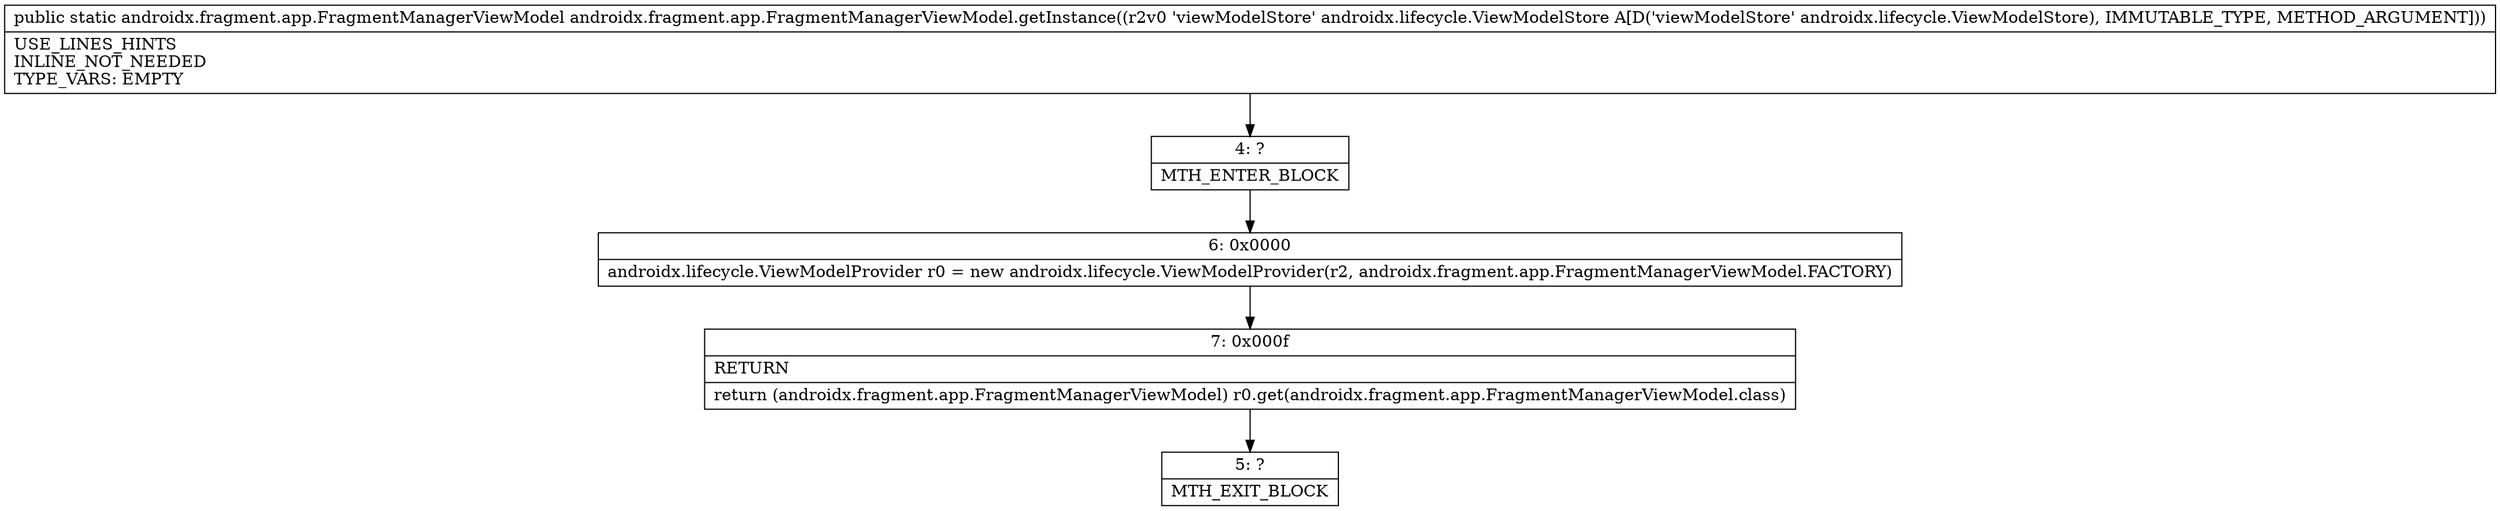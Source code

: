 digraph "CFG forandroidx.fragment.app.FragmentManagerViewModel.getInstance(Landroidx\/lifecycle\/ViewModelStore;)Landroidx\/fragment\/app\/FragmentManagerViewModel;" {
Node_4 [shape=record,label="{4\:\ ?|MTH_ENTER_BLOCK\l}"];
Node_6 [shape=record,label="{6\:\ 0x0000|androidx.lifecycle.ViewModelProvider r0 = new androidx.lifecycle.ViewModelProvider(r2, androidx.fragment.app.FragmentManagerViewModel.FACTORY)\l}"];
Node_7 [shape=record,label="{7\:\ 0x000f|RETURN\l|return (androidx.fragment.app.FragmentManagerViewModel) r0.get(androidx.fragment.app.FragmentManagerViewModel.class)\l}"];
Node_5 [shape=record,label="{5\:\ ?|MTH_EXIT_BLOCK\l}"];
MethodNode[shape=record,label="{public static androidx.fragment.app.FragmentManagerViewModel androidx.fragment.app.FragmentManagerViewModel.getInstance((r2v0 'viewModelStore' androidx.lifecycle.ViewModelStore A[D('viewModelStore' androidx.lifecycle.ViewModelStore), IMMUTABLE_TYPE, METHOD_ARGUMENT]))  | USE_LINES_HINTS\lINLINE_NOT_NEEDED\lTYPE_VARS: EMPTY\l}"];
MethodNode -> Node_4;Node_4 -> Node_6;
Node_6 -> Node_7;
Node_7 -> Node_5;
}

